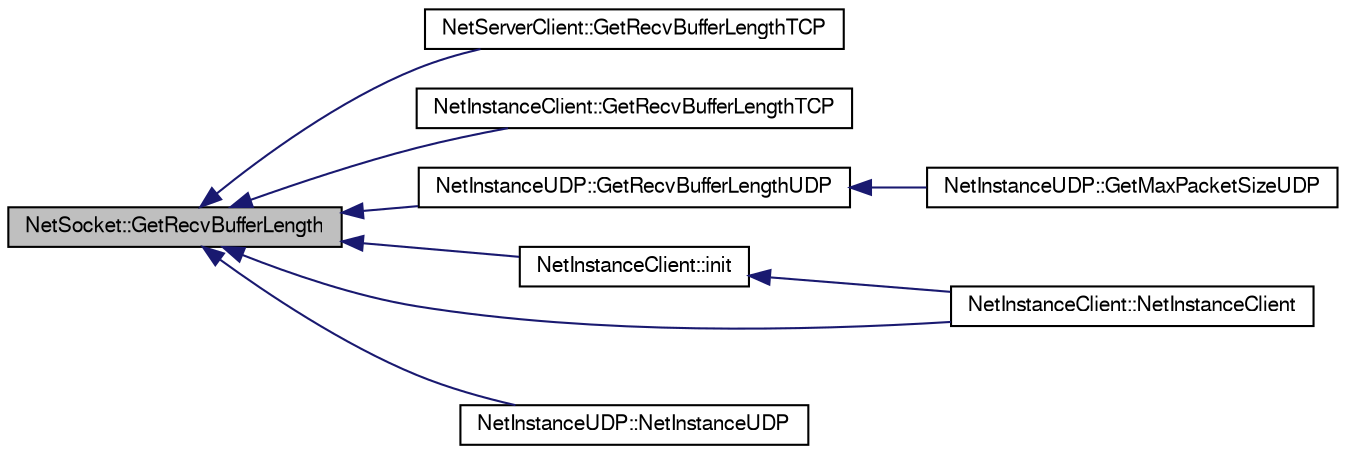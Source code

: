 digraph G
{
  edge [fontname="FreeSans",fontsize="10",labelfontname="FreeSans",labelfontsize="10"];
  node [fontname="FreeSans",fontsize="10",shape=record];
  rankdir=LR;
  Node1 [label="NetSocket::GetRecvBufferLength",height=0.2,width=0.4,color="black", fillcolor="grey75", style="filled" fontcolor="black"];
  Node1 -> Node2 [dir=back,color="midnightblue",fontsize="10",style="solid",fontname="FreeSans"];
  Node2 [label="NetServerClient::GetRecvBufferLengthTCP",height=0.2,width=0.4,color="black", fillcolor="white", style="filled",URL="$class_net_server_client.html#af87678a0d9fd87a92a1b441e5fbb3c09"];
  Node1 -> Node3 [dir=back,color="midnightblue",fontsize="10",style="solid",fontname="FreeSans"];
  Node3 [label="NetInstanceClient::GetRecvBufferLengthTCP",height=0.2,width=0.4,color="black", fillcolor="white", style="filled",URL="$class_net_instance_client.html#a7e2656f93696d40f6b814007008b9c8d"];
  Node1 -> Node4 [dir=back,color="midnightblue",fontsize="10",style="solid",fontname="FreeSans"];
  Node4 [label="NetInstanceUDP::GetRecvBufferLengthUDP",height=0.2,width=0.4,color="black", fillcolor="white", style="filled",URL="$class_net_instance_u_d_p.html#a4467dd45f0ae82b2c4721a3b04dd3746"];
  Node4 -> Node5 [dir=back,color="midnightblue",fontsize="10",style="solid",fontname="FreeSans"];
  Node5 [label="NetInstanceUDP::GetMaxPacketSizeUDP",height=0.2,width=0.4,color="black", fillcolor="white", style="filled",URL="$class_net_instance_u_d_p.html#a2b6f907521cb66fd707d069a62f7c36e"];
  Node1 -> Node6 [dir=back,color="midnightblue",fontsize="10",style="solid",fontname="FreeSans"];
  Node6 [label="NetInstanceClient::init",height=0.2,width=0.4,color="black", fillcolor="white", style="filled",URL="$class_net_instance_client.html#afdb88e3e5ba8f7c0318e902cea460868"];
  Node6 -> Node7 [dir=back,color="midnightblue",fontsize="10",style="solid",fontname="FreeSans"];
  Node7 [label="NetInstanceClient::NetInstanceClient",height=0.2,width=0.4,color="black", fillcolor="white", style="filled",URL="$class_net_instance_client.html#a25862a2bb2e0e4d4dd361ae40d934e0d"];
  Node1 -> Node7 [dir=back,color="midnightblue",fontsize="10",style="solid",fontname="FreeSans"];
  Node1 -> Node8 [dir=back,color="midnightblue",fontsize="10",style="solid",fontname="FreeSans"];
  Node8 [label="NetInstanceUDP::NetInstanceUDP",height=0.2,width=0.4,color="black", fillcolor="white", style="filled",URL="$class_net_instance_u_d_p.html#a20e4f5ecf8d3203c9c770a88e84594ec"];
}
